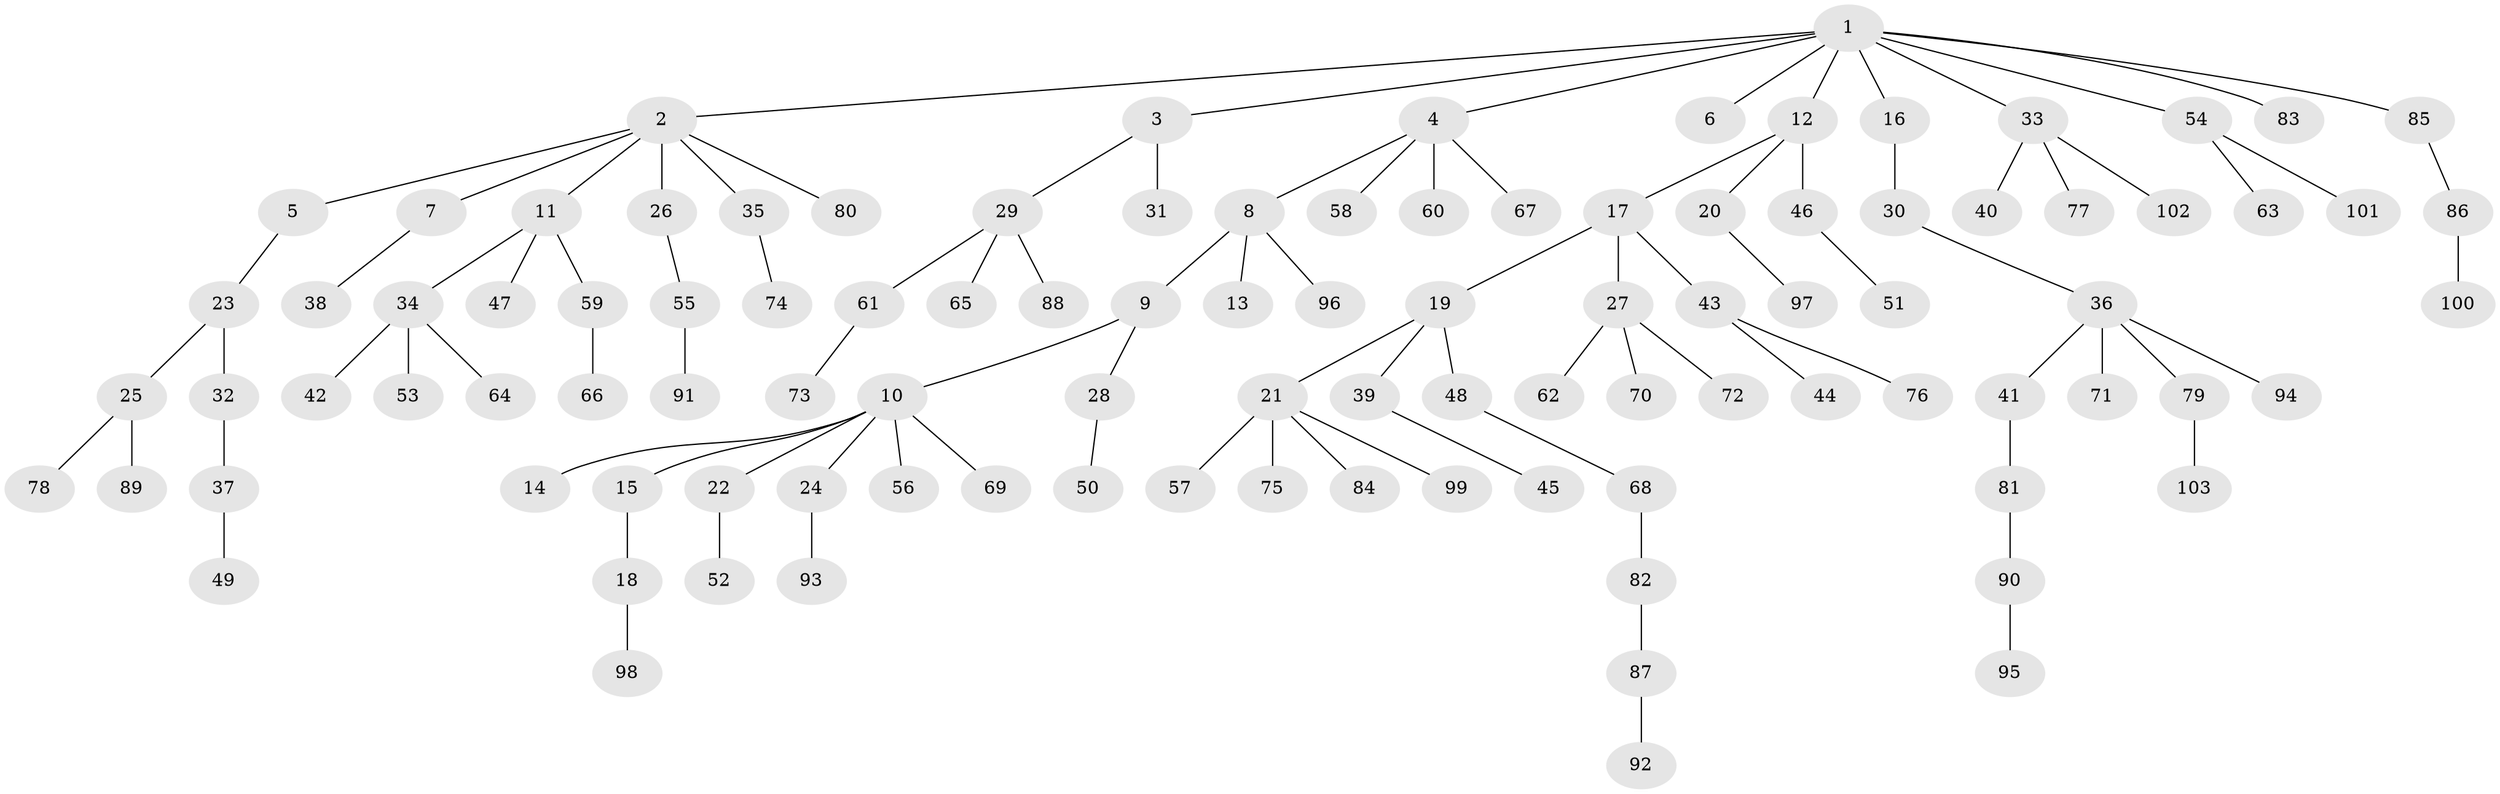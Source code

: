 // Generated by graph-tools (version 1.1) at 2025/11/02/27/25 16:11:25]
// undirected, 103 vertices, 102 edges
graph export_dot {
graph [start="1"]
  node [color=gray90,style=filled];
  1;
  2;
  3;
  4;
  5;
  6;
  7;
  8;
  9;
  10;
  11;
  12;
  13;
  14;
  15;
  16;
  17;
  18;
  19;
  20;
  21;
  22;
  23;
  24;
  25;
  26;
  27;
  28;
  29;
  30;
  31;
  32;
  33;
  34;
  35;
  36;
  37;
  38;
  39;
  40;
  41;
  42;
  43;
  44;
  45;
  46;
  47;
  48;
  49;
  50;
  51;
  52;
  53;
  54;
  55;
  56;
  57;
  58;
  59;
  60;
  61;
  62;
  63;
  64;
  65;
  66;
  67;
  68;
  69;
  70;
  71;
  72;
  73;
  74;
  75;
  76;
  77;
  78;
  79;
  80;
  81;
  82;
  83;
  84;
  85;
  86;
  87;
  88;
  89;
  90;
  91;
  92;
  93;
  94;
  95;
  96;
  97;
  98;
  99;
  100;
  101;
  102;
  103;
  1 -- 2;
  1 -- 3;
  1 -- 4;
  1 -- 6;
  1 -- 12;
  1 -- 16;
  1 -- 33;
  1 -- 54;
  1 -- 83;
  1 -- 85;
  2 -- 5;
  2 -- 7;
  2 -- 11;
  2 -- 26;
  2 -- 35;
  2 -- 80;
  3 -- 29;
  3 -- 31;
  4 -- 8;
  4 -- 58;
  4 -- 60;
  4 -- 67;
  5 -- 23;
  7 -- 38;
  8 -- 9;
  8 -- 13;
  8 -- 96;
  9 -- 10;
  9 -- 28;
  10 -- 14;
  10 -- 15;
  10 -- 22;
  10 -- 24;
  10 -- 56;
  10 -- 69;
  11 -- 34;
  11 -- 47;
  11 -- 59;
  12 -- 17;
  12 -- 20;
  12 -- 46;
  15 -- 18;
  16 -- 30;
  17 -- 19;
  17 -- 27;
  17 -- 43;
  18 -- 98;
  19 -- 21;
  19 -- 39;
  19 -- 48;
  20 -- 97;
  21 -- 57;
  21 -- 75;
  21 -- 84;
  21 -- 99;
  22 -- 52;
  23 -- 25;
  23 -- 32;
  24 -- 93;
  25 -- 78;
  25 -- 89;
  26 -- 55;
  27 -- 62;
  27 -- 70;
  27 -- 72;
  28 -- 50;
  29 -- 61;
  29 -- 65;
  29 -- 88;
  30 -- 36;
  32 -- 37;
  33 -- 40;
  33 -- 77;
  33 -- 102;
  34 -- 42;
  34 -- 53;
  34 -- 64;
  35 -- 74;
  36 -- 41;
  36 -- 71;
  36 -- 79;
  36 -- 94;
  37 -- 49;
  39 -- 45;
  41 -- 81;
  43 -- 44;
  43 -- 76;
  46 -- 51;
  48 -- 68;
  54 -- 63;
  54 -- 101;
  55 -- 91;
  59 -- 66;
  61 -- 73;
  68 -- 82;
  79 -- 103;
  81 -- 90;
  82 -- 87;
  85 -- 86;
  86 -- 100;
  87 -- 92;
  90 -- 95;
}
